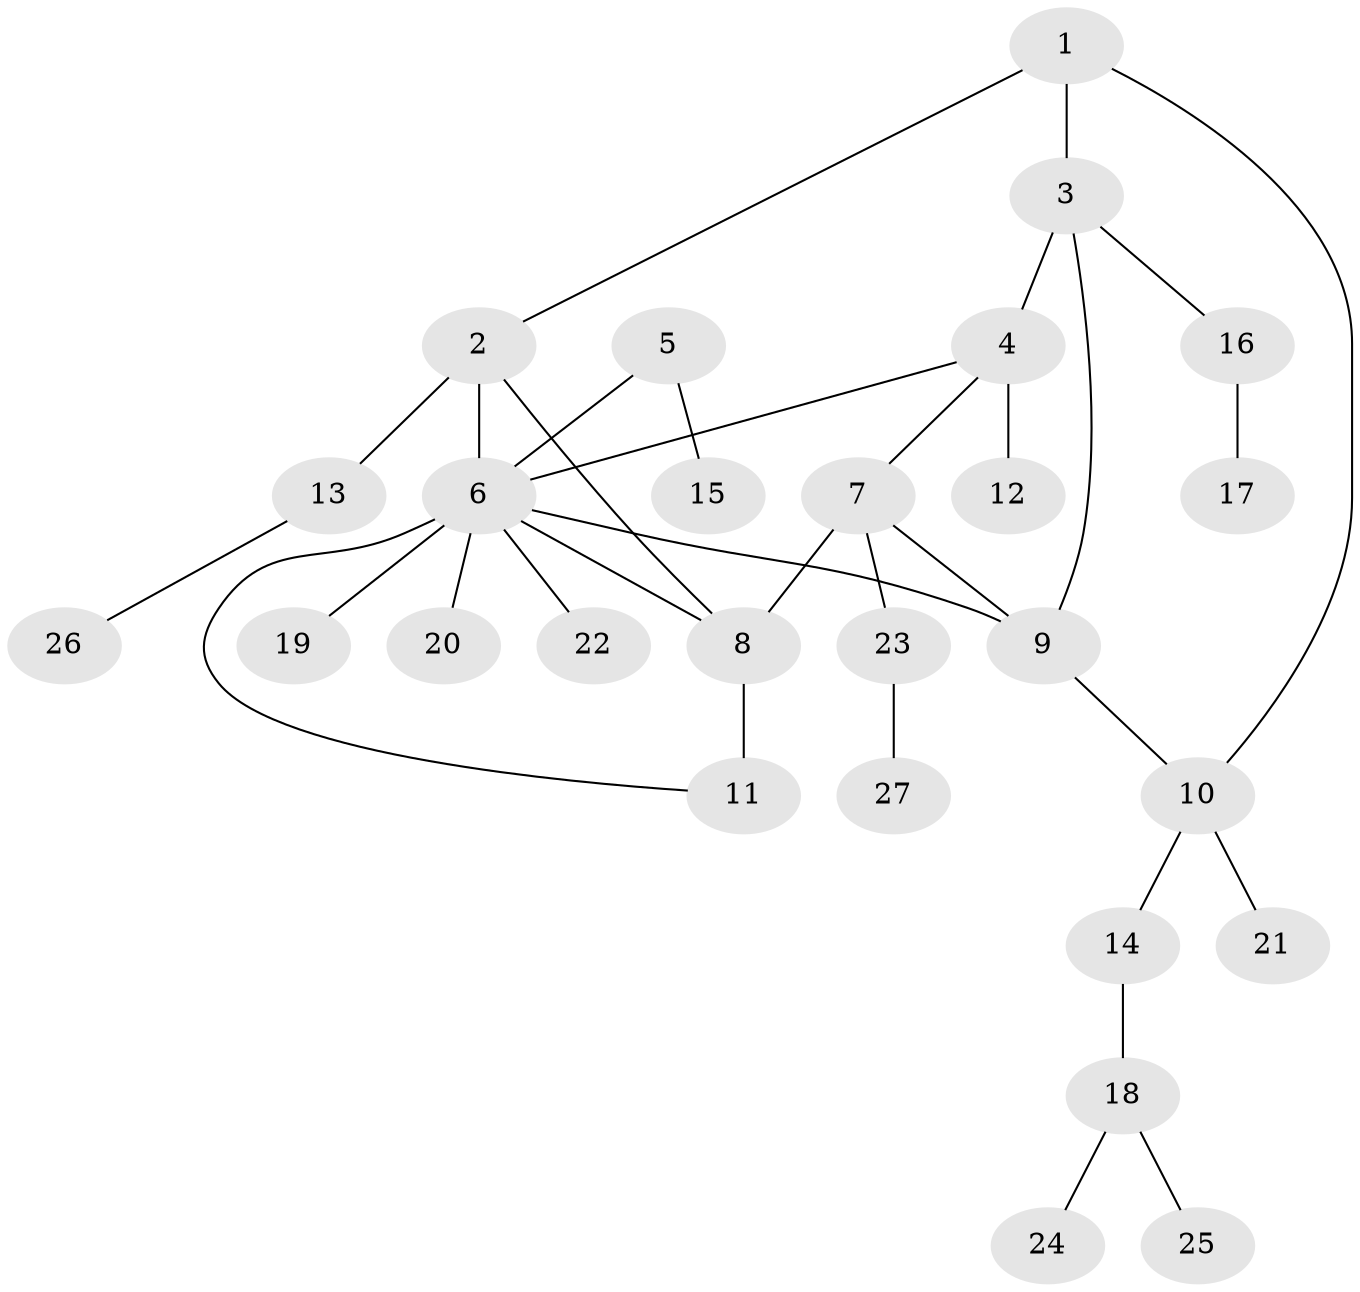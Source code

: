 // original degree distribution, {4: 0.09615384615384616, 6: 0.057692307692307696, 3: 0.057692307692307696, 11: 0.019230769230769232, 5: 0.038461538461538464, 2: 0.19230769230769232, 1: 0.5384615384615384}
// Generated by graph-tools (version 1.1) at 2025/37/03/09/25 02:37:23]
// undirected, 27 vertices, 33 edges
graph export_dot {
graph [start="1"]
  node [color=gray90,style=filled];
  1;
  2;
  3;
  4;
  5;
  6;
  7;
  8;
  9;
  10;
  11;
  12;
  13;
  14;
  15;
  16;
  17;
  18;
  19;
  20;
  21;
  22;
  23;
  24;
  25;
  26;
  27;
  1 -- 2 [weight=1.0];
  1 -- 3 [weight=1.0];
  1 -- 10 [weight=1.0];
  2 -- 6 [weight=1.0];
  2 -- 8 [weight=1.0];
  2 -- 13 [weight=2.0];
  3 -- 4 [weight=2.0];
  3 -- 9 [weight=1.0];
  3 -- 16 [weight=1.0];
  4 -- 6 [weight=1.0];
  4 -- 7 [weight=1.0];
  4 -- 12 [weight=1.0];
  5 -- 6 [weight=1.0];
  5 -- 15 [weight=1.0];
  6 -- 8 [weight=1.0];
  6 -- 9 [weight=2.0];
  6 -- 11 [weight=1.0];
  6 -- 19 [weight=1.0];
  6 -- 20 [weight=1.0];
  6 -- 22 [weight=1.0];
  7 -- 8 [weight=1.0];
  7 -- 9 [weight=1.0];
  7 -- 23 [weight=1.0];
  8 -- 11 [weight=2.0];
  9 -- 10 [weight=1.0];
  10 -- 14 [weight=1.0];
  10 -- 21 [weight=1.0];
  13 -- 26 [weight=1.0];
  14 -- 18 [weight=1.0];
  16 -- 17 [weight=2.0];
  18 -- 24 [weight=1.0];
  18 -- 25 [weight=1.0];
  23 -- 27 [weight=1.0];
}

